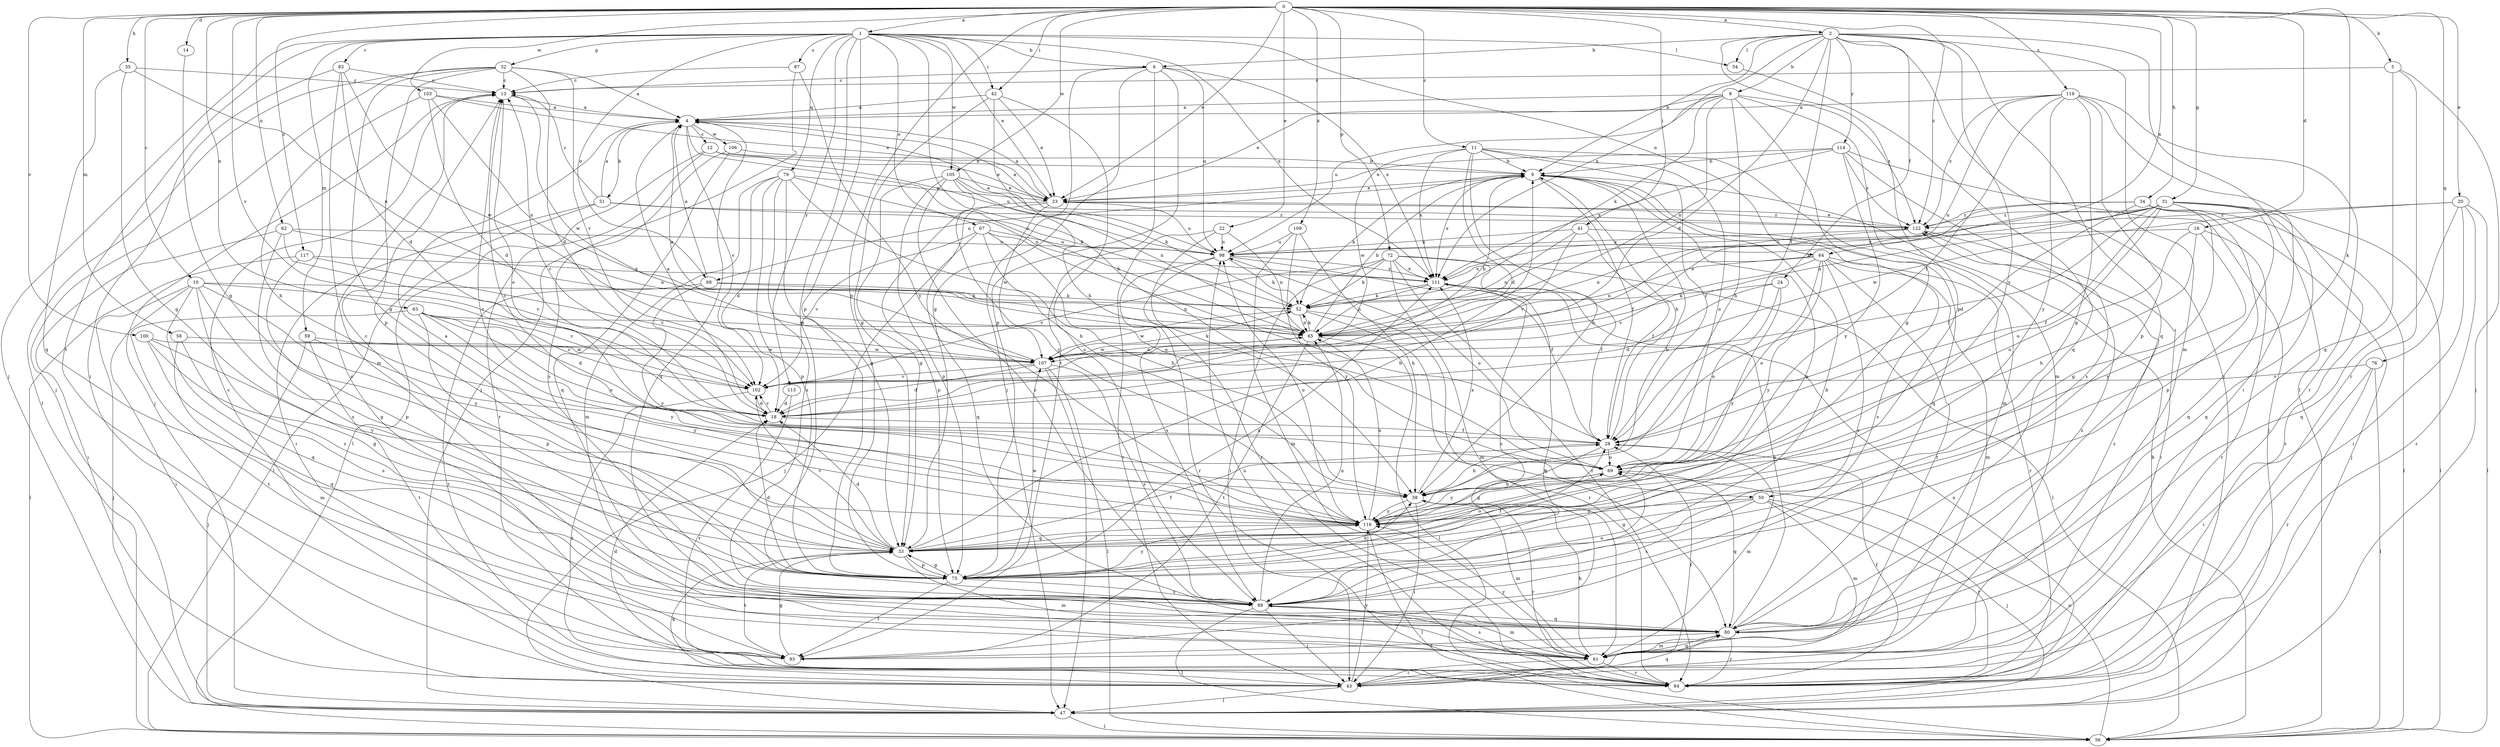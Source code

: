 strict digraph  {
0;
1;
2;
4;
5;
6;
8;
9;
10;
11;
12;
13;
14;
16;
18;
20;
22;
23;
24;
28;
31;
32;
33;
34;
35;
38;
41;
42;
43;
47;
50;
51;
52;
54;
56;
58;
59;
61;
62;
63;
64;
65;
67;
68;
69;
72;
75;
76;
79;
80;
83;
84;
87;
89;
93;
98;
100;
102;
103;
105;
106;
107;
109;
111;
113;
114;
116;
117;
119;
122;
0 -> 1  [label=a];
0 -> 2  [label=a];
0 -> 5  [label=b];
0 -> 10  [label=c];
0 -> 11  [label=c];
0 -> 14  [label=d];
0 -> 16  [label=d];
0 -> 20  [label=e];
0 -> 22  [label=e];
0 -> 23  [label=e];
0 -> 31  [label=g];
0 -> 34  [label=h];
0 -> 35  [label=h];
0 -> 41  [label=i];
0 -> 42  [label=i];
0 -> 50  [label=k];
0 -> 58  [label=m];
0 -> 62  [label=n];
0 -> 63  [label=n];
0 -> 64  [label=n];
0 -> 72  [label=p];
0 -> 75  [label=p];
0 -> 76  [label=q];
0 -> 100  [label=v];
0 -> 102  [label=v];
0 -> 103  [label=w];
0 -> 105  [label=w];
0 -> 109  [label=x];
0 -> 117  [label=z];
0 -> 119  [label=z];
0 -> 122  [label=z];
1 -> 6  [label=b];
1 -> 23  [label=e];
1 -> 32  [label=g];
1 -> 42  [label=i];
1 -> 47  [label=j];
1 -> 50  [label=k];
1 -> 54  [label=l];
1 -> 59  [label=m];
1 -> 64  [label=n];
1 -> 67  [label=o];
1 -> 68  [label=o];
1 -> 75  [label=p];
1 -> 79  [label=q];
1 -> 83  [label=r];
1 -> 87  [label=s];
1 -> 89  [label=s];
1 -> 93  [label=t];
1 -> 105  [label=w];
1 -> 111  [label=x];
1 -> 113  [label=y];
2 -> 6  [label=b];
2 -> 8  [label=b];
2 -> 9  [label=b];
2 -> 18  [label=d];
2 -> 24  [label=f];
2 -> 28  [label=f];
2 -> 47  [label=j];
2 -> 54  [label=l];
2 -> 56  [label=l];
2 -> 61  [label=m];
2 -> 75  [label=p];
2 -> 80  [label=q];
2 -> 111  [label=x];
2 -> 114  [label=y];
2 -> 116  [label=y];
4 -> 12  [label=c];
4 -> 51  [label=k];
4 -> 65  [label=n];
4 -> 80  [label=q];
4 -> 102  [label=v];
4 -> 106  [label=w];
5 -> 13  [label=c];
5 -> 47  [label=j];
5 -> 80  [label=q];
5 -> 84  [label=r];
6 -> 13  [label=c];
6 -> 33  [label=g];
6 -> 47  [label=j];
6 -> 75  [label=p];
6 -> 93  [label=t];
6 -> 98  [label=u];
6 -> 111  [label=x];
8 -> 4  [label=a];
8 -> 23  [label=e];
8 -> 33  [label=g];
8 -> 38  [label=h];
8 -> 52  [label=k];
8 -> 61  [label=m];
8 -> 65  [label=n];
8 -> 98  [label=u];
8 -> 122  [label=z];
9 -> 23  [label=e];
9 -> 28  [label=f];
9 -> 52  [label=k];
9 -> 68  [label=o];
9 -> 75  [label=p];
9 -> 80  [label=q];
9 -> 111  [label=x];
10 -> 33  [label=g];
10 -> 43  [label=i];
10 -> 47  [label=j];
10 -> 52  [label=k];
10 -> 80  [label=q];
10 -> 89  [label=s];
10 -> 102  [label=v];
10 -> 116  [label=y];
11 -> 9  [label=b];
11 -> 18  [label=d];
11 -> 28  [label=f];
11 -> 38  [label=h];
11 -> 61  [label=m];
11 -> 69  [label=o];
11 -> 107  [label=w];
11 -> 111  [label=x];
12 -> 9  [label=b];
12 -> 23  [label=e];
12 -> 56  [label=l];
12 -> 84  [label=r];
12 -> 98  [label=u];
13 -> 4  [label=a];
13 -> 47  [label=j];
13 -> 69  [label=o];
13 -> 107  [label=w];
14 -> 33  [label=g];
16 -> 38  [label=h];
16 -> 69  [label=o];
16 -> 84  [label=r];
16 -> 98  [label=u];
16 -> 116  [label=y];
18 -> 4  [label=a];
18 -> 28  [label=f];
18 -> 102  [label=v];
20 -> 43  [label=i];
20 -> 56  [label=l];
20 -> 80  [label=q];
20 -> 84  [label=r];
20 -> 107  [label=w];
20 -> 122  [label=z];
22 -> 43  [label=i];
22 -> 65  [label=n];
22 -> 84  [label=r];
22 -> 98  [label=u];
23 -> 4  [label=a];
23 -> 75  [label=p];
23 -> 80  [label=q];
23 -> 98  [label=u];
23 -> 107  [label=w];
23 -> 122  [label=z];
24 -> 18  [label=d];
24 -> 52  [label=k];
24 -> 69  [label=o];
24 -> 116  [label=y];
28 -> 9  [label=b];
28 -> 13  [label=c];
28 -> 33  [label=g];
28 -> 38  [label=h];
28 -> 61  [label=m];
28 -> 69  [label=o];
31 -> 18  [label=d];
31 -> 28  [label=f];
31 -> 33  [label=g];
31 -> 52  [label=k];
31 -> 56  [label=l];
31 -> 65  [label=n];
31 -> 69  [label=o];
31 -> 75  [label=p];
31 -> 80  [label=q];
31 -> 84  [label=r];
31 -> 111  [label=x];
31 -> 122  [label=z];
32 -> 4  [label=a];
32 -> 13  [label=c];
32 -> 18  [label=d];
32 -> 33  [label=g];
32 -> 47  [label=j];
32 -> 56  [label=l];
32 -> 75  [label=p];
32 -> 102  [label=v];
33 -> 4  [label=a];
33 -> 9  [label=b];
33 -> 18  [label=d];
33 -> 28  [label=f];
33 -> 61  [label=m];
33 -> 69  [label=o];
33 -> 75  [label=p];
33 -> 93  [label=t];
33 -> 102  [label=v];
34 -> 28  [label=f];
34 -> 47  [label=j];
34 -> 56  [label=l];
34 -> 65  [label=n];
34 -> 80  [label=q];
34 -> 122  [label=z];
35 -> 13  [label=c];
35 -> 33  [label=g];
35 -> 65  [label=n];
35 -> 80  [label=q];
38 -> 13  [label=c];
38 -> 43  [label=i];
38 -> 61  [label=m];
38 -> 84  [label=r];
38 -> 111  [label=x];
38 -> 116  [label=y];
41 -> 28  [label=f];
41 -> 65  [label=n];
41 -> 89  [label=s];
41 -> 98  [label=u];
41 -> 102  [label=v];
42 -> 4  [label=a];
42 -> 23  [label=e];
42 -> 33  [label=g];
42 -> 38  [label=h];
42 -> 89  [label=s];
43 -> 13  [label=c];
43 -> 28  [label=f];
43 -> 33  [label=g];
43 -> 47  [label=j];
43 -> 80  [label=q];
43 -> 116  [label=y];
47 -> 56  [label=l];
47 -> 111  [label=x];
50 -> 33  [label=g];
50 -> 47  [label=j];
50 -> 61  [label=m];
50 -> 84  [label=r];
50 -> 89  [label=s];
50 -> 116  [label=y];
51 -> 4  [label=a];
51 -> 13  [label=c];
51 -> 43  [label=i];
51 -> 56  [label=l];
51 -> 111  [label=x];
51 -> 122  [label=z];
52 -> 65  [label=n];
52 -> 80  [label=q];
52 -> 84  [label=r];
52 -> 107  [label=w];
54 -> 80  [label=q];
56 -> 9  [label=b];
56 -> 69  [label=o];
58 -> 61  [label=m];
58 -> 89  [label=s];
58 -> 107  [label=w];
59 -> 47  [label=j];
59 -> 93  [label=t];
59 -> 107  [label=w];
59 -> 116  [label=y];
61 -> 38  [label=h];
61 -> 43  [label=i];
61 -> 80  [label=q];
61 -> 84  [label=r];
61 -> 89  [label=s];
61 -> 116  [label=y];
61 -> 122  [label=z];
62 -> 43  [label=i];
62 -> 65  [label=n];
62 -> 89  [label=s];
62 -> 98  [label=u];
62 -> 102  [label=v];
63 -> 18  [label=d];
63 -> 65  [label=n];
63 -> 69  [label=o];
63 -> 75  [label=p];
63 -> 93  [label=t];
63 -> 102  [label=v];
63 -> 116  [label=y];
64 -> 61  [label=m];
64 -> 65  [label=n];
64 -> 69  [label=o];
64 -> 84  [label=r];
64 -> 89  [label=s];
64 -> 93  [label=t];
64 -> 102  [label=v];
64 -> 111  [label=x];
64 -> 116  [label=y];
65 -> 9  [label=b];
65 -> 52  [label=k];
65 -> 56  [label=l];
65 -> 93  [label=t];
65 -> 107  [label=w];
67 -> 28  [label=f];
67 -> 38  [label=h];
67 -> 47  [label=j];
67 -> 69  [label=o];
67 -> 98  [label=u];
67 -> 102  [label=v];
68 -> 4  [label=a];
68 -> 52  [label=k];
68 -> 65  [label=n];
68 -> 84  [label=r];
68 -> 116  [label=y];
69 -> 38  [label=h];
69 -> 80  [label=q];
69 -> 98  [label=u];
69 -> 116  [label=y];
72 -> 28  [label=f];
72 -> 43  [label=i];
72 -> 52  [label=k];
72 -> 56  [label=l];
72 -> 61  [label=m];
72 -> 84  [label=r];
72 -> 102  [label=v];
72 -> 111  [label=x];
75 -> 13  [label=c];
75 -> 18  [label=d];
75 -> 28  [label=f];
75 -> 33  [label=g];
75 -> 38  [label=h];
75 -> 89  [label=s];
75 -> 93  [label=t];
75 -> 107  [label=w];
75 -> 111  [label=x];
75 -> 116  [label=y];
76 -> 43  [label=i];
76 -> 56  [label=l];
76 -> 84  [label=r];
76 -> 102  [label=v];
79 -> 18  [label=d];
79 -> 23  [label=e];
79 -> 33  [label=g];
79 -> 38  [label=h];
79 -> 52  [label=k];
79 -> 61  [label=m];
79 -> 75  [label=p];
79 -> 89  [label=s];
80 -> 61  [label=m];
80 -> 84  [label=r];
80 -> 93  [label=t];
80 -> 111  [label=x];
80 -> 122  [label=z];
83 -> 13  [label=c];
83 -> 18  [label=d];
83 -> 43  [label=i];
83 -> 61  [label=m];
83 -> 107  [label=w];
84 -> 18  [label=d];
84 -> 28  [label=f];
84 -> 98  [label=u];
87 -> 13  [label=c];
87 -> 47  [label=j];
87 -> 116  [label=y];
89 -> 9  [label=b];
89 -> 43  [label=i];
89 -> 56  [label=l];
89 -> 61  [label=m];
89 -> 65  [label=n];
89 -> 69  [label=o];
89 -> 80  [label=q];
93 -> 13  [label=c];
93 -> 33  [label=g];
98 -> 4  [label=a];
98 -> 28  [label=f];
98 -> 52  [label=k];
98 -> 84  [label=r];
98 -> 89  [label=s];
98 -> 111  [label=x];
100 -> 33  [label=g];
100 -> 80  [label=q];
100 -> 107  [label=w];
100 -> 116  [label=y];
102 -> 18  [label=d];
102 -> 84  [label=r];
103 -> 4  [label=a];
103 -> 18  [label=d];
103 -> 23  [label=e];
103 -> 38  [label=h];
103 -> 65  [label=n];
105 -> 23  [label=e];
105 -> 33  [label=g];
105 -> 52  [label=k];
105 -> 65  [label=n];
105 -> 75  [label=p];
105 -> 89  [label=s];
105 -> 116  [label=y];
106 -> 9  [label=b];
106 -> 80  [label=q];
106 -> 89  [label=s];
107 -> 4  [label=a];
107 -> 9  [label=b];
107 -> 18  [label=d];
107 -> 47  [label=j];
107 -> 52  [label=k];
107 -> 56  [label=l];
107 -> 65  [label=n];
107 -> 89  [label=s];
107 -> 102  [label=v];
109 -> 38  [label=h];
109 -> 61  [label=m];
109 -> 98  [label=u];
109 -> 116  [label=y];
111 -> 52  [label=k];
111 -> 65  [label=n];
111 -> 89  [label=s];
111 -> 93  [label=t];
113 -> 18  [label=d];
113 -> 84  [label=r];
114 -> 9  [label=b];
114 -> 23  [label=e];
114 -> 47  [label=j];
114 -> 89  [label=s];
114 -> 111  [label=x];
114 -> 116  [label=y];
114 -> 122  [label=z];
116 -> 9  [label=b];
116 -> 13  [label=c];
116 -> 33  [label=g];
116 -> 56  [label=l];
116 -> 65  [label=n];
116 -> 98  [label=u];
117 -> 56  [label=l];
117 -> 75  [label=p];
117 -> 102  [label=v];
117 -> 111  [label=x];
119 -> 4  [label=a];
119 -> 28  [label=f];
119 -> 33  [label=g];
119 -> 43  [label=i];
119 -> 65  [label=n];
119 -> 75  [label=p];
119 -> 84  [label=r];
119 -> 116  [label=y];
119 -> 122  [label=z];
122 -> 4  [label=a];
122 -> 23  [label=e];
122 -> 43  [label=i];
122 -> 65  [label=n];
122 -> 98  [label=u];
}
